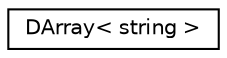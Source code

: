 digraph "Graphical Class Hierarchy"
{
 // LATEX_PDF_SIZE
  edge [fontname="Helvetica",fontsize="10",labelfontname="Helvetica",labelfontsize="10"];
  node [fontname="Helvetica",fontsize="10",shape=record];
  rankdir="LR";
  Node0 [label="DArray\< string \>",height=0.2,width=0.4,color="black", fillcolor="white", style="filled",URL="$classDArray.html",tooltip=" "];
}

